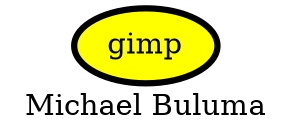 digraph PhiloDilemma {
  label = "Michael Buluma" ;
  overlap=false
  {
    "gimp" [fillcolor=yellow style=filled penwidth=3]
  }
}
